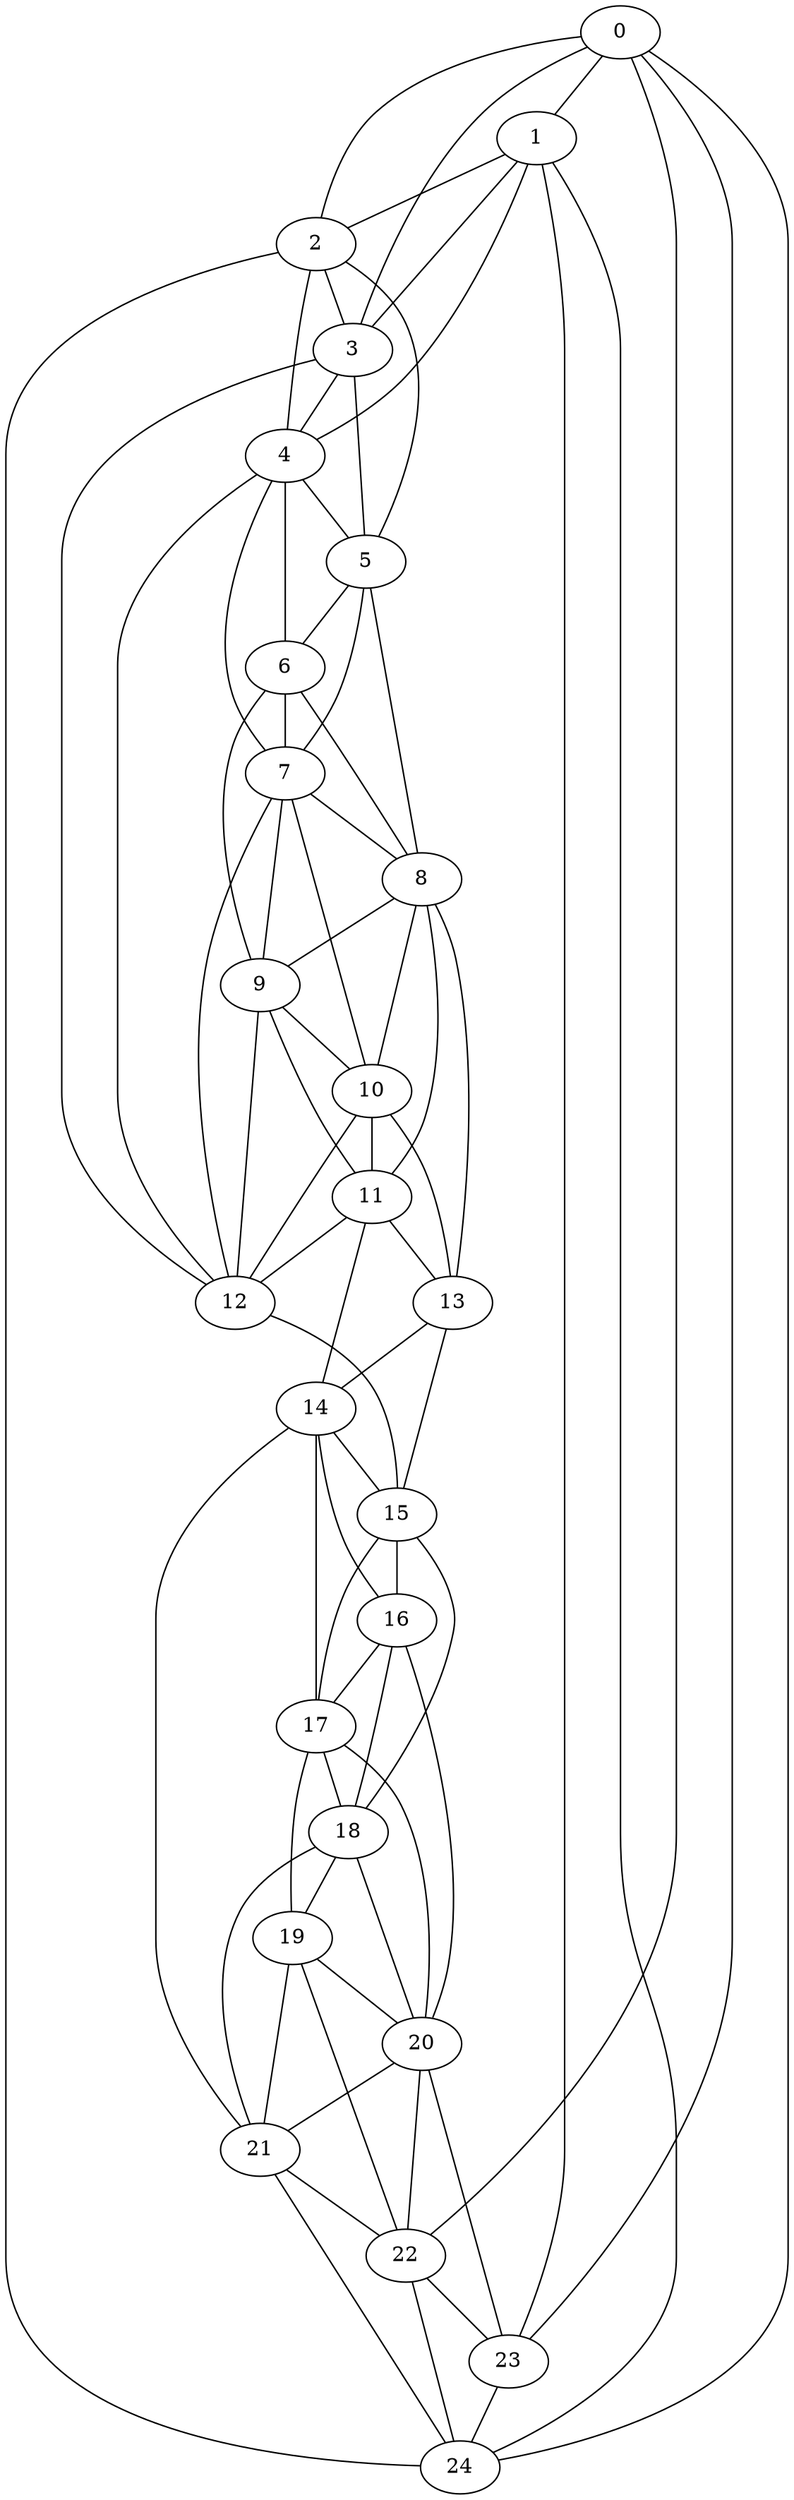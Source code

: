 strict graph "watts_strogatz_graph(25,6,0.1)" {
0;
1;
2;
3;
4;
5;
6;
7;
8;
9;
10;
11;
12;
13;
14;
15;
16;
17;
18;
19;
20;
21;
22;
23;
24;
0 -- 1  [is_available=True, prob="0.138770803819"];
0 -- 2  [is_available=True, prob="0.0839086225095"];
0 -- 3  [is_available=True, prob="1.0"];
0 -- 22  [is_available=True, prob="1.0"];
0 -- 23  [is_available=True, prob="0.958801771576"];
0 -- 24  [is_available=True, prob="0.231114167196"];
1 -- 2  [is_available=True, prob="1.0"];
1 -- 3  [is_available=True, prob="1.0"];
1 -- 4  [is_available=True, prob="0.717428692395"];
1 -- 23  [is_available=True, prob="0.652197737636"];
1 -- 24  [is_available=True, prob="0.367385933814"];
2 -- 3  [is_available=True, prob="0.757938435041"];
2 -- 4  [is_available=True, prob="0.0587014616772"];
2 -- 5  [is_available=True, prob="1.0"];
2 -- 24  [is_available=True, prob="0.674661303046"];
3 -- 4  [is_available=True, prob="0.0864888805912"];
3 -- 5  [is_available=True, prob="1.0"];
3 -- 12  [is_available=True, prob="0.983810743599"];
4 -- 5  [is_available=True, prob="0.632040108097"];
4 -- 6  [is_available=True, prob="1.0"];
4 -- 7  [is_available=True, prob="0.368474719193"];
4 -- 12  [is_available=True, prob="0.059801630713"];
5 -- 6  [is_available=True, prob="0.65839962644"];
5 -- 7  [is_available=True, prob="0.0251952965976"];
5 -- 8  [is_available=True, prob="1.0"];
6 -- 7  [is_available=True, prob="0.302513528953"];
6 -- 8  [is_available=True, prob="0.470414253864"];
6 -- 9  [is_available=True, prob="0.89441147931"];
7 -- 8  [is_available=True, prob="0.942316771216"];
7 -- 9  [is_available=True, prob="0.190663135943"];
7 -- 10  [is_available=True, prob="1.0"];
7 -- 12  [is_available=True, prob="0.284401929133"];
8 -- 9  [is_available=True, prob="0.521462125906"];
8 -- 10  [is_available=True, prob="1.0"];
8 -- 11  [is_available=True, prob="1.0"];
8 -- 13  [is_available=True, prob="0.0464944933421"];
9 -- 10  [is_available=True, prob="1.0"];
9 -- 11  [is_available=True, prob="0.464312824895"];
9 -- 12  [is_available=True, prob="0.525321744793"];
10 -- 11  [is_available=True, prob="0.348977656043"];
10 -- 12  [is_available=True, prob="1.0"];
10 -- 13  [is_available=True, prob="1.0"];
11 -- 12  [is_available=True, prob="0.430629896636"];
11 -- 13  [is_available=True, prob="0.673609844644"];
11 -- 14  [is_available=True, prob="1.0"];
12 -- 15  [is_available=True, prob="0.516835644159"];
13 -- 14  [is_available=True, prob="1.0"];
13 -- 15  [is_available=True, prob="0.604396345055"];
14 -- 15  [is_available=True, prob="1.0"];
14 -- 16  [is_available=True, prob="0.863256991562"];
14 -- 17  [is_available=True, prob="0.933718359411"];
14 -- 21  [is_available=True, prob="0.404213952378"];
15 -- 16  [is_available=True, prob="0.232452920276"];
15 -- 17  [is_available=True, prob="0.838629667577"];
15 -- 18  [is_available=True, prob="0.569206655915"];
16 -- 17  [is_available=True, prob="1.0"];
16 -- 18  [is_available=True, prob="0.0850386401477"];
16 -- 20  [is_available=True, prob="0.13760375382"];
17 -- 18  [is_available=True, prob="0.235075749464"];
17 -- 19  [is_available=True, prob="0.445708315278"];
17 -- 20  [is_available=True, prob="1.0"];
18 -- 19  [is_available=True, prob="0.768950881228"];
18 -- 20  [is_available=True, prob="0.278160586102"];
18 -- 21  [is_available=True, prob="0.0736671361473"];
19 -- 20  [is_available=True, prob="0.91427616735"];
19 -- 21  [is_available=True, prob="0.327480274771"];
19 -- 22  [is_available=True, prob="0.296394367628"];
20 -- 21  [is_available=True, prob="0.848731765206"];
20 -- 22  [is_available=True, prob="0.584509590548"];
20 -- 23  [is_available=True, prob="1.0"];
21 -- 22  [is_available=True, prob="0.0510823938998"];
21 -- 24  [is_available=True, prob="0.720396451558"];
22 -- 23  [is_available=True, prob="0.321598356861"];
22 -- 24  [is_available=True, prob="0.420593309463"];
23 -- 24  [is_available=True, prob="0.856613129052"];
}

